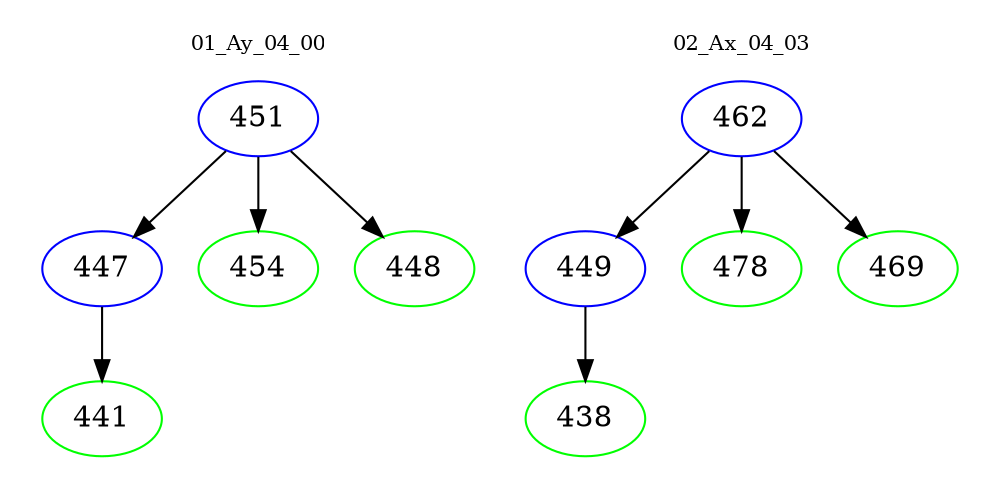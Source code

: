 digraph{
subgraph cluster_0 {
color = white
label = "01_Ay_04_00";
fontsize=10;
T0_451 [label="451", color="blue"]
T0_451 -> T0_447 [color="black"]
T0_447 [label="447", color="blue"]
T0_447 -> T0_441 [color="black"]
T0_441 [label="441", color="green"]
T0_451 -> T0_454 [color="black"]
T0_454 [label="454", color="green"]
T0_451 -> T0_448 [color="black"]
T0_448 [label="448", color="green"]
}
subgraph cluster_1 {
color = white
label = "02_Ax_04_03";
fontsize=10;
T1_462 [label="462", color="blue"]
T1_462 -> T1_449 [color="black"]
T1_449 [label="449", color="blue"]
T1_449 -> T1_438 [color="black"]
T1_438 [label="438", color="green"]
T1_462 -> T1_478 [color="black"]
T1_478 [label="478", color="green"]
T1_462 -> T1_469 [color="black"]
T1_469 [label="469", color="green"]
}
}
